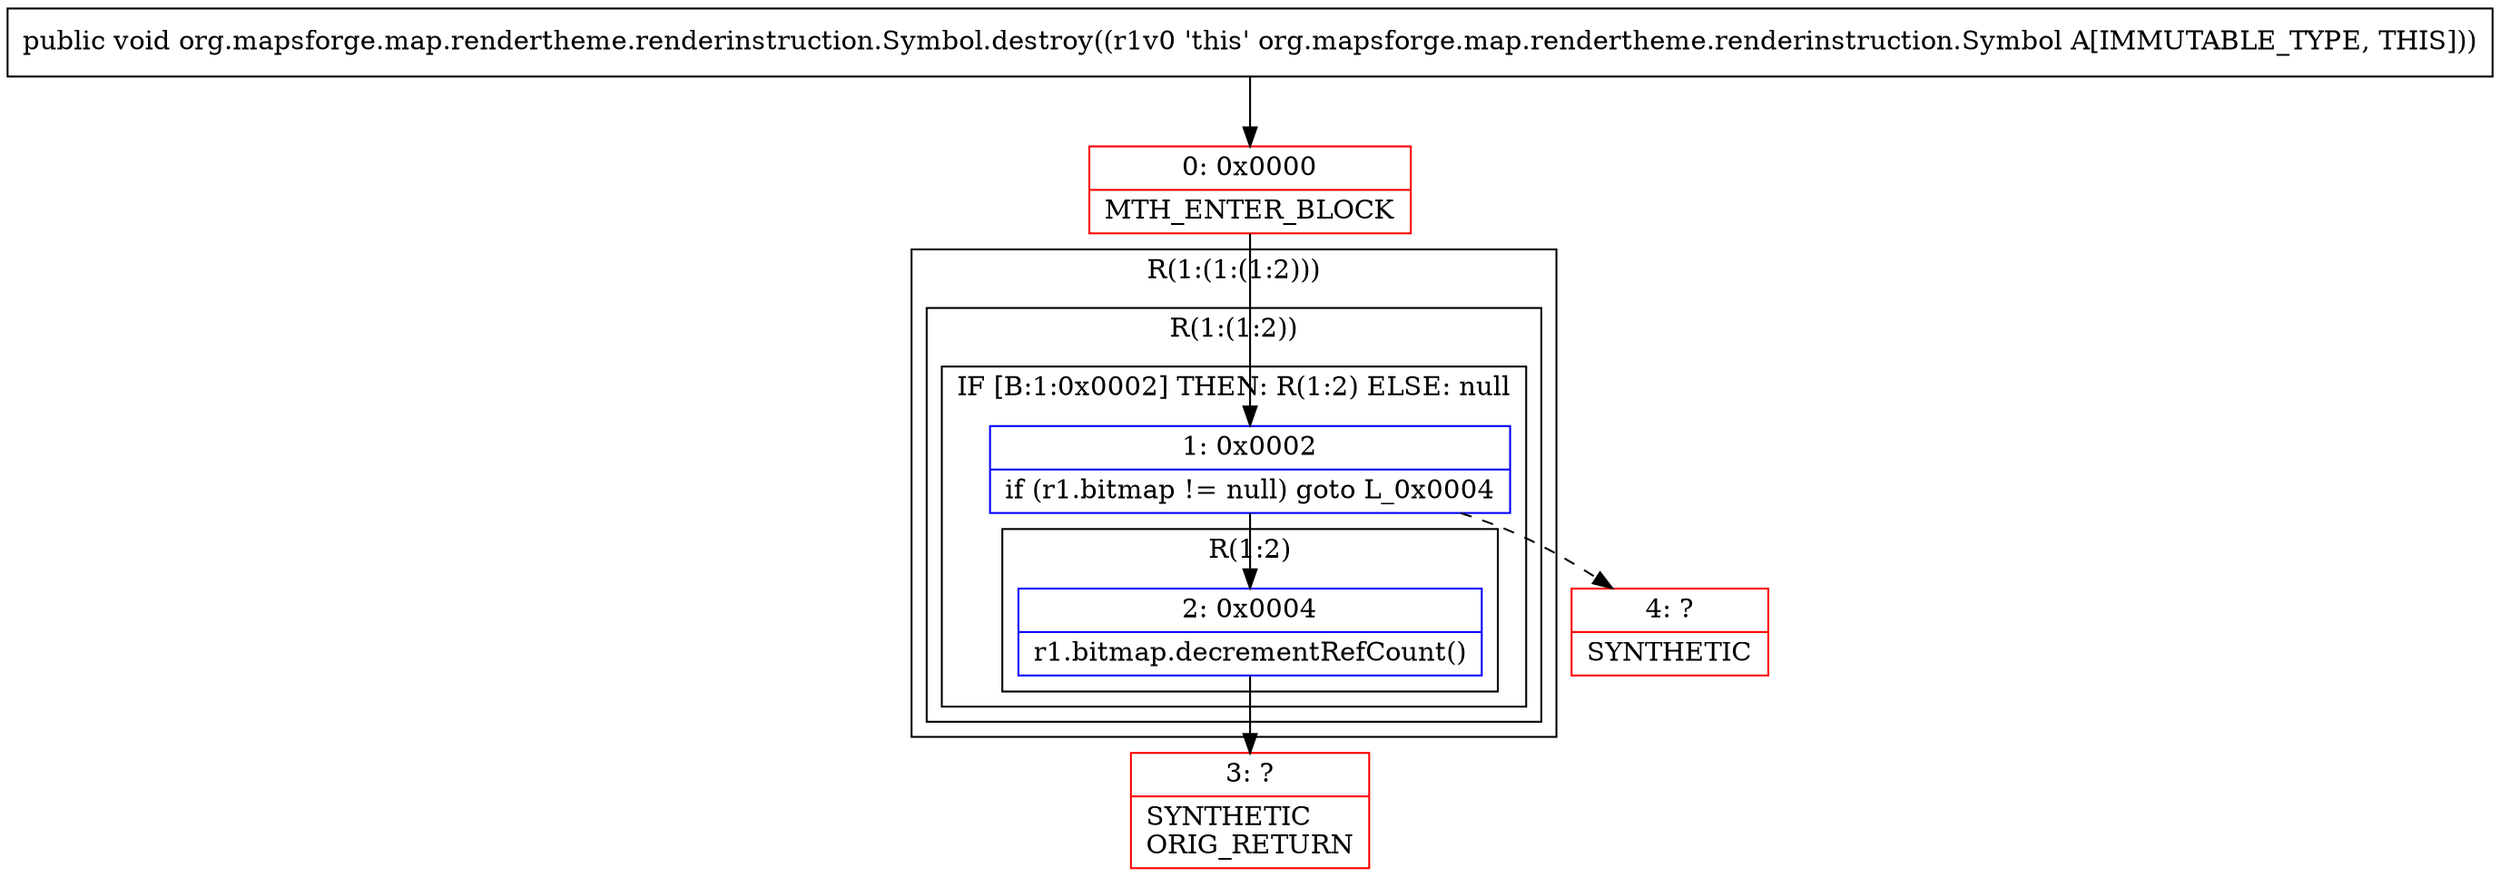 digraph "CFG fororg.mapsforge.map.rendertheme.renderinstruction.Symbol.destroy()V" {
subgraph cluster_Region_2117956836 {
label = "R(1:(1:(1:2)))";
node [shape=record,color=blue];
subgraph cluster_Region_1004334178 {
label = "R(1:(1:2))";
node [shape=record,color=blue];
subgraph cluster_IfRegion_324087985 {
label = "IF [B:1:0x0002] THEN: R(1:2) ELSE: null";
node [shape=record,color=blue];
Node_1 [shape=record,label="{1\:\ 0x0002|if (r1.bitmap != null) goto L_0x0004\l}"];
subgraph cluster_Region_1960032788 {
label = "R(1:2)";
node [shape=record,color=blue];
Node_2 [shape=record,label="{2\:\ 0x0004|r1.bitmap.decrementRefCount()\l}"];
}
}
}
}
Node_0 [shape=record,color=red,label="{0\:\ 0x0000|MTH_ENTER_BLOCK\l}"];
Node_3 [shape=record,color=red,label="{3\:\ ?|SYNTHETIC\lORIG_RETURN\l}"];
Node_4 [shape=record,color=red,label="{4\:\ ?|SYNTHETIC\l}"];
MethodNode[shape=record,label="{public void org.mapsforge.map.rendertheme.renderinstruction.Symbol.destroy((r1v0 'this' org.mapsforge.map.rendertheme.renderinstruction.Symbol A[IMMUTABLE_TYPE, THIS])) }"];
MethodNode -> Node_0;
Node_1 -> Node_2;
Node_1 -> Node_4[style=dashed];
Node_2 -> Node_3;
Node_0 -> Node_1;
}

